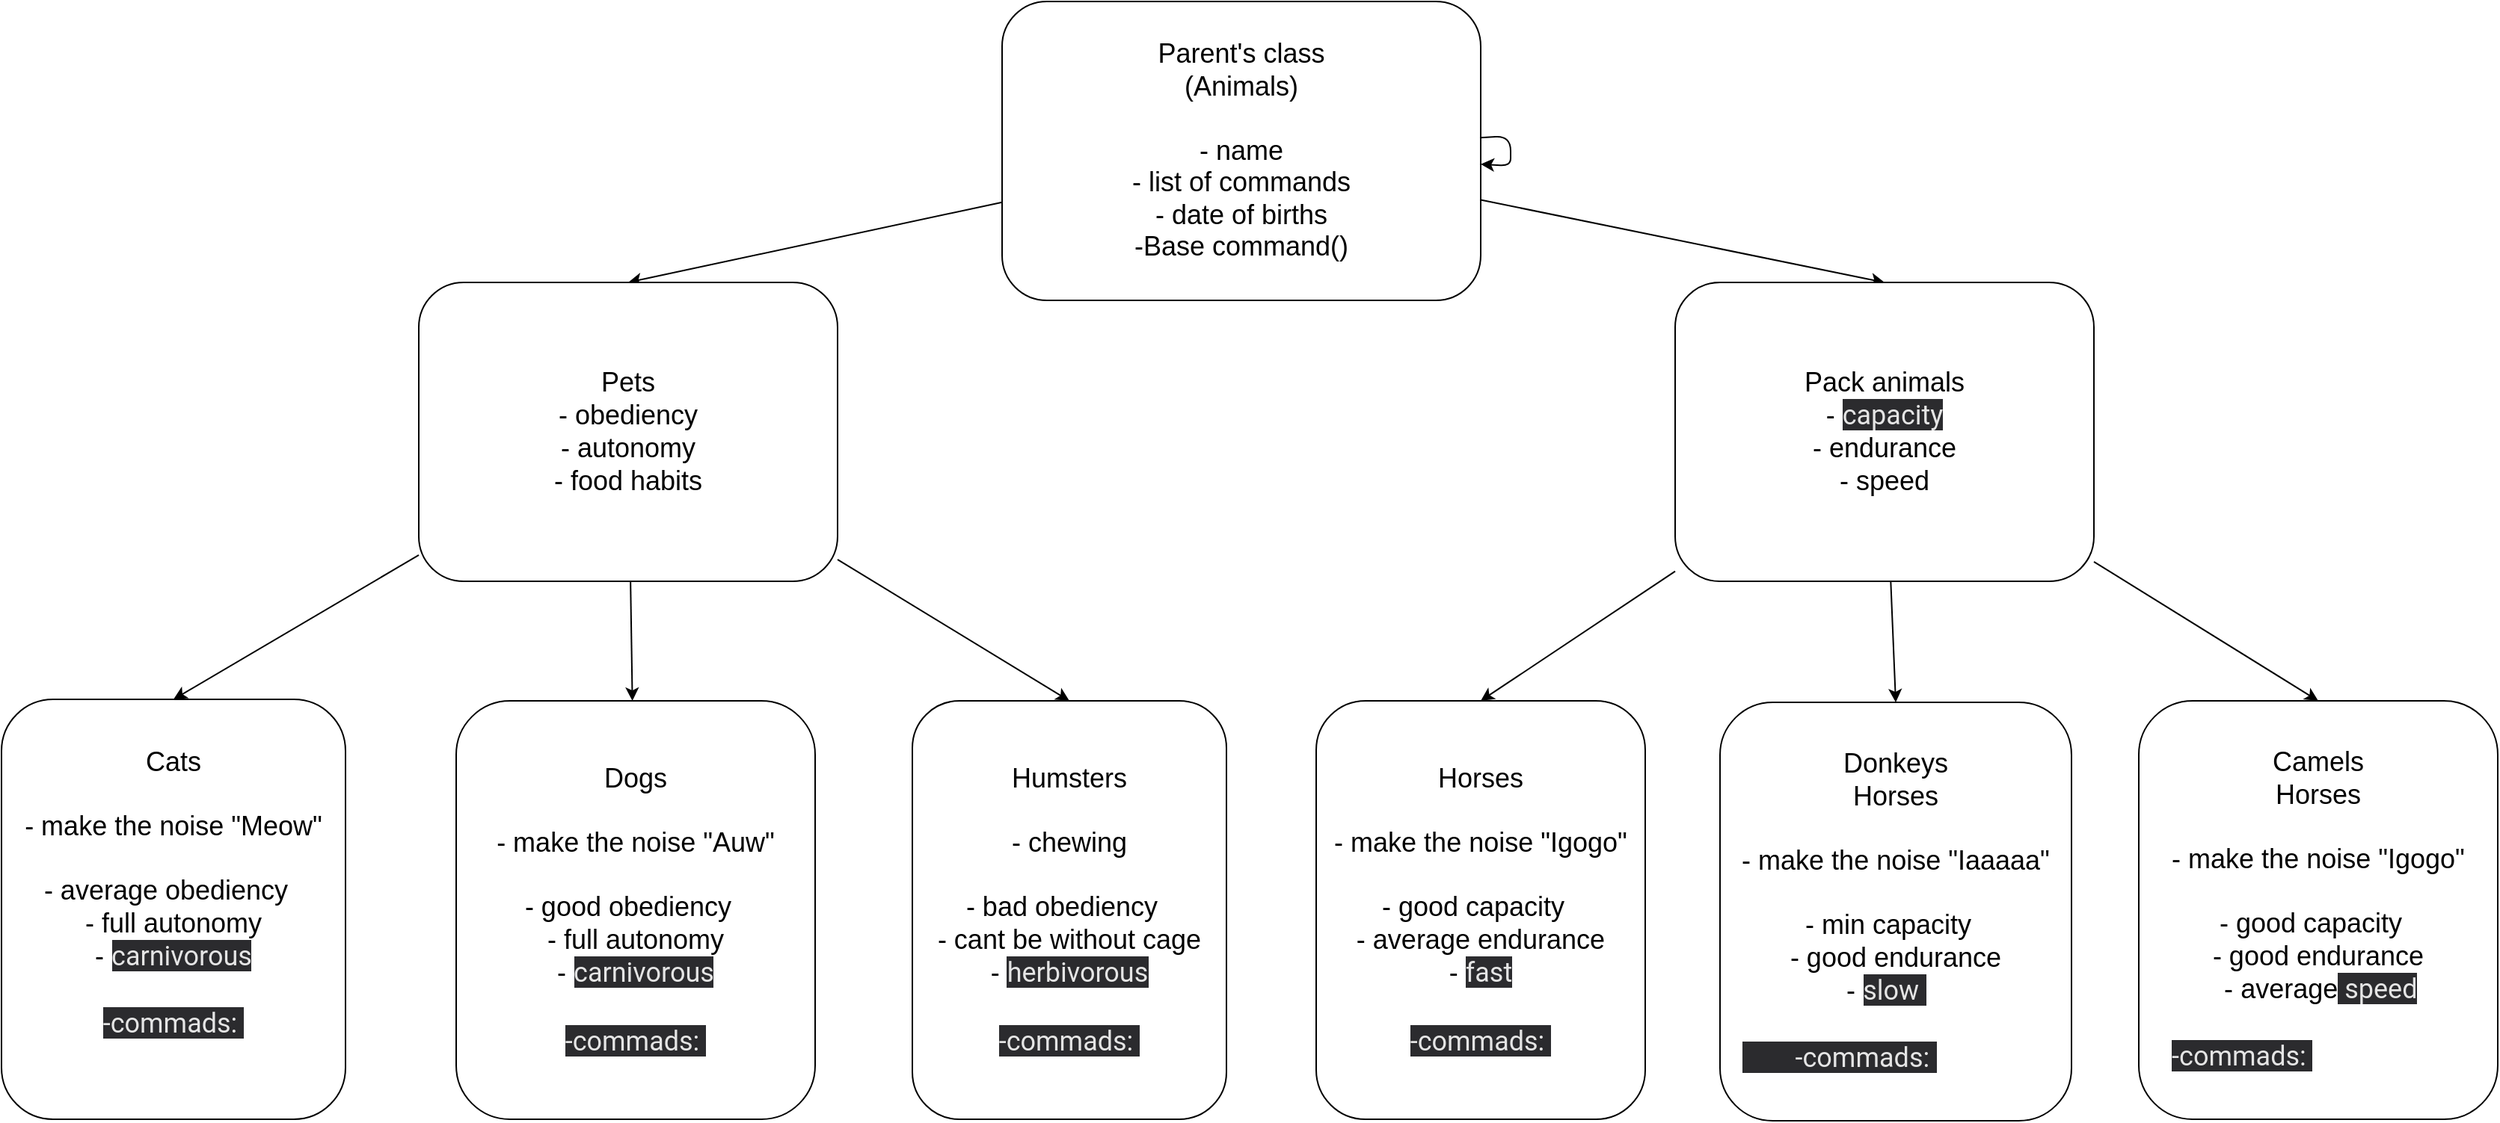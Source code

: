 <mxfile>
    <diagram id="1ksi9Xwagdh7Gu7T2hZz" name="Page-1">
        <mxGraphModel dx="1681" dy="593" grid="1" gridSize="10" guides="1" tooltips="1" connect="1" arrows="1" fold="1" page="1" pageScale="1" pageWidth="850" pageHeight="1100" math="0" shadow="0">
            <root>
                <mxCell id="0"/>
                <mxCell id="1" parent="0"/>
                <mxCell id="11" style="edgeStyle=none;html=1;entryX=0.5;entryY=0;entryDx=0;entryDy=0;fontSize=18;" parent="1" source="2" target="3" edge="1">
                    <mxGeometry relative="1" as="geometry"/>
                </mxCell>
                <mxCell id="12" style="edgeStyle=none;html=1;entryX=0.5;entryY=0;entryDx=0;entryDy=0;fontSize=18;" parent="1" source="2" target="4" edge="1">
                    <mxGeometry relative="1" as="geometry"/>
                </mxCell>
                <mxCell id="2" value="&lt;font style=&quot;font-size: 18px;&quot;&gt;Parent's class&lt;br&gt;(Animals)&lt;br&gt;&lt;br&gt;- name&lt;br&gt;- list of commands&lt;br&gt;- date of births&lt;br&gt;-Base command()&lt;br&gt;&lt;/font&gt;" style="rounded=1;whiteSpace=wrap;html=1;" parent="1" vertex="1">
                    <mxGeometry x="670" y="110" width="320" height="200" as="geometry"/>
                </mxCell>
                <mxCell id="14" style="edgeStyle=none;html=1;entryX=0.5;entryY=0;entryDx=0;entryDy=0;fontSize=18;" parent="1" source="3" target="7" edge="1">
                    <mxGeometry relative="1" as="geometry"/>
                </mxCell>
                <mxCell id="15" style="edgeStyle=none;html=1;fontSize=18;" parent="1" source="3" target="6" edge="1">
                    <mxGeometry relative="1" as="geometry"/>
                </mxCell>
                <mxCell id="16" style="edgeStyle=none;html=1;entryX=0.5;entryY=0;entryDx=0;entryDy=0;fontSize=18;" parent="1" source="3" target="5" edge="1">
                    <mxGeometry relative="1" as="geometry"/>
                </mxCell>
                <mxCell id="3" value="Pets&lt;br&gt;-&amp;nbsp;obediency&lt;span style=&quot;color: rgb(229, 229, 229); font-family: Roboto, Helvetica, Arial, sans-serif; text-align: left; background-color: rgb(43, 43, 46);&quot;&gt;&lt;br&gt;&lt;/span&gt;- autonomy&lt;br&gt;-&amp;nbsp;food habits&lt;br&gt;" style="rounded=1;whiteSpace=wrap;html=1;fontSize=18;" parent="1" vertex="1">
                    <mxGeometry x="280" y="298" width="280" height="200" as="geometry"/>
                </mxCell>
                <mxCell id="17" style="edgeStyle=none;html=1;entryX=0.5;entryY=0;entryDx=0;entryDy=0;fontSize=18;" parent="1" source="4" target="8" edge="1">
                    <mxGeometry relative="1" as="geometry"/>
                </mxCell>
                <mxCell id="18" style="edgeStyle=none;html=1;entryX=0.5;entryY=0;entryDx=0;entryDy=0;fontSize=18;" parent="1" source="4" target="10" edge="1">
                    <mxGeometry relative="1" as="geometry"/>
                </mxCell>
                <mxCell id="19" style="edgeStyle=none;html=1;entryX=0.5;entryY=0;entryDx=0;entryDy=0;fontSize=18;" parent="1" source="4" target="9" edge="1">
                    <mxGeometry relative="1" as="geometry"/>
                </mxCell>
                <mxCell id="4" value="Pack animals&lt;br&gt;-&amp;nbsp;&lt;span style=&quot;color: rgb(229, 229, 229); font-family: Roboto, Helvetica, Arial, sans-serif; text-align: left; background-color: rgb(43, 43, 46);&quot;&gt;capacity&lt;br&gt;&lt;/span&gt;- endurance&lt;br&gt;- speed" style="rounded=1;whiteSpace=wrap;html=1;fontSize=18;" parent="1" vertex="1">
                    <mxGeometry x="1120" y="298" width="280" height="200" as="geometry"/>
                </mxCell>
                <mxCell id="5" value="Cats&lt;br&gt;&lt;br&gt;- make the noise &quot;Meow&quot;&lt;br&gt;&lt;br&gt;- average obediency&amp;nbsp;&amp;nbsp;&lt;br&gt;- full autonomy&lt;br&gt;-&amp;nbsp;&lt;span style=&quot;color: rgb(229, 229, 229); font-family: Roboto, Helvetica, Arial, sans-serif; text-align: left; background-color: rgb(43, 43, 46);&quot;&gt;carnivorous&lt;br&gt;&lt;br&gt;-commads:&amp;nbsp;&lt;br&gt;&lt;br&gt;&lt;/span&gt;" style="rounded=1;whiteSpace=wrap;html=1;fontSize=18;" parent="1" vertex="1">
                    <mxGeometry x="1" y="577" width="230" height="281" as="geometry"/>
                </mxCell>
                <mxCell id="6" value="Dogs&lt;br&gt;&lt;br&gt;- make the noise &quot;Auw&quot;&lt;br&gt;&lt;br&gt;- good obediency&amp;nbsp;&amp;nbsp;&lt;br&gt;- full autonomy&lt;br&gt;-&amp;nbsp;&lt;span style=&quot;color: rgb(229, 229, 229); font-family: Roboto, Helvetica, Arial, sans-serif; text-align: left; background-color: rgb(43, 43, 46);&quot;&gt;carnivorous&lt;br&gt;&lt;br&gt;&lt;/span&gt;&lt;span style=&quot;color: rgb(229, 229, 229); font-family: Roboto, Helvetica, Arial, sans-serif; text-align: left; background-color: rgb(43, 43, 46);&quot;&gt;-commads:&amp;nbsp;&lt;/span&gt;" style="rounded=1;whiteSpace=wrap;html=1;fontSize=18;" parent="1" vertex="1">
                    <mxGeometry x="305" y="578" width="240" height="280" as="geometry"/>
                </mxCell>
                <mxCell id="7" value="Humsters&lt;br&gt;&lt;br&gt;- chewing&lt;br&gt;&lt;br&gt;- bad obediency&amp;nbsp;&amp;nbsp;&lt;br&gt;- cant be without cage&lt;br&gt;-&amp;nbsp;&lt;span style=&quot;color: rgb(229, 229, 229); font-family: Roboto, Helvetica, Arial, sans-serif; text-align: left; background-color: rgb(43, 43, 46);&quot;&gt;herbivorous&lt;br&gt;&lt;br&gt;&lt;/span&gt;&lt;span style=&quot;color: rgb(229, 229, 229); font-family: Roboto, Helvetica, Arial, sans-serif; text-align: left; background-color: rgb(43, 43, 46);&quot;&gt;-commads:&amp;nbsp;&lt;/span&gt;" style="rounded=1;whiteSpace=wrap;html=1;fontSize=18;" parent="1" vertex="1">
                    <mxGeometry x="610" y="578" width="210" height="280" as="geometry"/>
                </mxCell>
                <mxCell id="8" value="Horses&lt;br&gt;&lt;br&gt;- make the noise &quot;Igogo&quot;&lt;br&gt;&lt;br&gt;- good capacity&amp;nbsp;&amp;nbsp;&lt;br&gt;- average&amp;nbsp;endurance&lt;br&gt;-&amp;nbsp;&lt;span style=&quot;color: rgb(229, 229, 229); font-family: Roboto, Helvetica, Arial, sans-serif; text-align: left; background-color: rgb(43, 43, 46);&quot;&gt;fast&lt;br&gt;&lt;br&gt;&lt;/span&gt;&lt;span style=&quot;color: rgb(229, 229, 229); font-family: Roboto, Helvetica, Arial, sans-serif; text-align: left; background-color: rgb(43, 43, 46);&quot;&gt;-commads:&amp;nbsp;&lt;/span&gt;" style="rounded=1;whiteSpace=wrap;html=1;fontSize=18;" parent="1" vertex="1">
                    <mxGeometry x="880" y="578" width="220" height="280" as="geometry"/>
                </mxCell>
                <mxCell id="9" value="Camels&lt;br&gt;Horses&lt;br&gt;&lt;br&gt;- make the noise &quot;Igogo&quot;&lt;br&gt;&lt;br&gt;- good capacity&amp;nbsp;&amp;nbsp;&lt;br&gt;- good endurance&lt;br&gt;&lt;div style=&quot;text-align: left;&quot;&gt;&lt;span style=&quot;background-color: initial;&quot;&gt;&amp;nbsp; &amp;nbsp; &amp;nbsp; &amp;nbsp;-&amp;nbsp;&lt;/span&gt;&lt;span style=&quot;text-align: center;&quot;&gt;average&lt;/span&gt;&lt;font face=&quot;Roboto, Helvetica, Arial, sans-serif&quot; color=&quot;#e5e5e5&quot;&gt;&lt;span style=&quot;background-color: rgb(43, 43, 46);&quot;&gt;&amp;nbsp;speed&lt;/span&gt;&lt;/font&gt;&lt;/div&gt;&lt;div style=&quot;text-align: left;&quot;&gt;&lt;font face=&quot;Roboto, Helvetica, Arial, sans-serif&quot; color=&quot;#e5e5e5&quot;&gt;&lt;span style=&quot;background-color: rgb(43, 43, 46);&quot;&gt;&lt;br&gt;&lt;/span&gt;&lt;/font&gt;&lt;/div&gt;&lt;div style=&quot;text-align: left;&quot;&gt;&lt;span style=&quot;color: rgb(229, 229, 229); font-family: Roboto, Helvetica, Arial, sans-serif; background-color: rgb(43, 43, 46);&quot;&gt;&lt;span style=&quot;&quot;&gt;&#9;&lt;/span&gt;-commads:&amp;nbsp;&lt;/span&gt;&lt;br style=&quot;color: rgb(229, 229, 229); font-family: Roboto, Helvetica, Arial, sans-serif;&quot;&gt;&lt;/div&gt;" style="rounded=1;whiteSpace=wrap;html=1;fontSize=18;" parent="1" vertex="1">
                    <mxGeometry x="1430" y="578" width="240" height="280" as="geometry"/>
                </mxCell>
                <mxCell id="10" value="Donkeys&lt;br&gt;Horses&lt;br&gt;&lt;br&gt;- make the noise &quot;Iaaaaa&quot;&lt;br&gt;&lt;br&gt;- min capacity&amp;nbsp;&amp;nbsp;&lt;br&gt;- good endurance&lt;br&gt;&lt;div style=&quot;text-align: left;&quot;&gt;&lt;span style=&quot;background-color: initial;&quot;&gt;&amp;nbsp; &amp;nbsp; &amp;nbsp; &amp;nbsp; &amp;nbsp; &amp;nbsp; &amp;nbsp; - &lt;/span&gt;&lt;font face=&quot;Roboto, Helvetica, Arial, sans-serif&quot; color=&quot;#e5e5e5&quot;&gt;&lt;span style=&quot;background-color: rgb(43, 43, 46);&quot;&gt;slow&amp;nbsp;&lt;/span&gt;&lt;/font&gt;&lt;/div&gt;&lt;div style=&quot;text-align: left;&quot;&gt;&lt;font face=&quot;Roboto, Helvetica, Arial, sans-serif&quot; color=&quot;#e5e5e5&quot;&gt;&lt;span style=&quot;background-color: rgb(43, 43, 46);&quot;&gt;&lt;br&gt;&lt;/span&gt;&lt;/font&gt;&lt;/div&gt;&lt;div style=&quot;text-align: left;&quot;&gt;&lt;span style=&quot;color: rgb(229, 229, 229); font-family: Roboto, Helvetica, Arial, sans-serif; background-color: rgb(43, 43, 46);&quot;&gt;&lt;span style=&quot;white-space: pre;&quot;&gt;&#9;&lt;/span&gt;-commads:&amp;nbsp;&lt;/span&gt;&lt;br style=&quot;color: rgb(229, 229, 229); font-family: Roboto, Helvetica, Arial, sans-serif;&quot;&gt;&lt;/div&gt;" style="rounded=1;whiteSpace=wrap;html=1;fontSize=18;" parent="1" vertex="1">
                    <mxGeometry x="1150" y="579" width="235" height="280" as="geometry"/>
                </mxCell>
                <mxCell id="13" style="edgeStyle=none;html=1;fontSize=18;" parent="1" source="2" target="2" edge="1">
                    <mxGeometry relative="1" as="geometry"/>
                </mxCell>
            </root>
        </mxGraphModel>
    </diagram>
</mxfile>